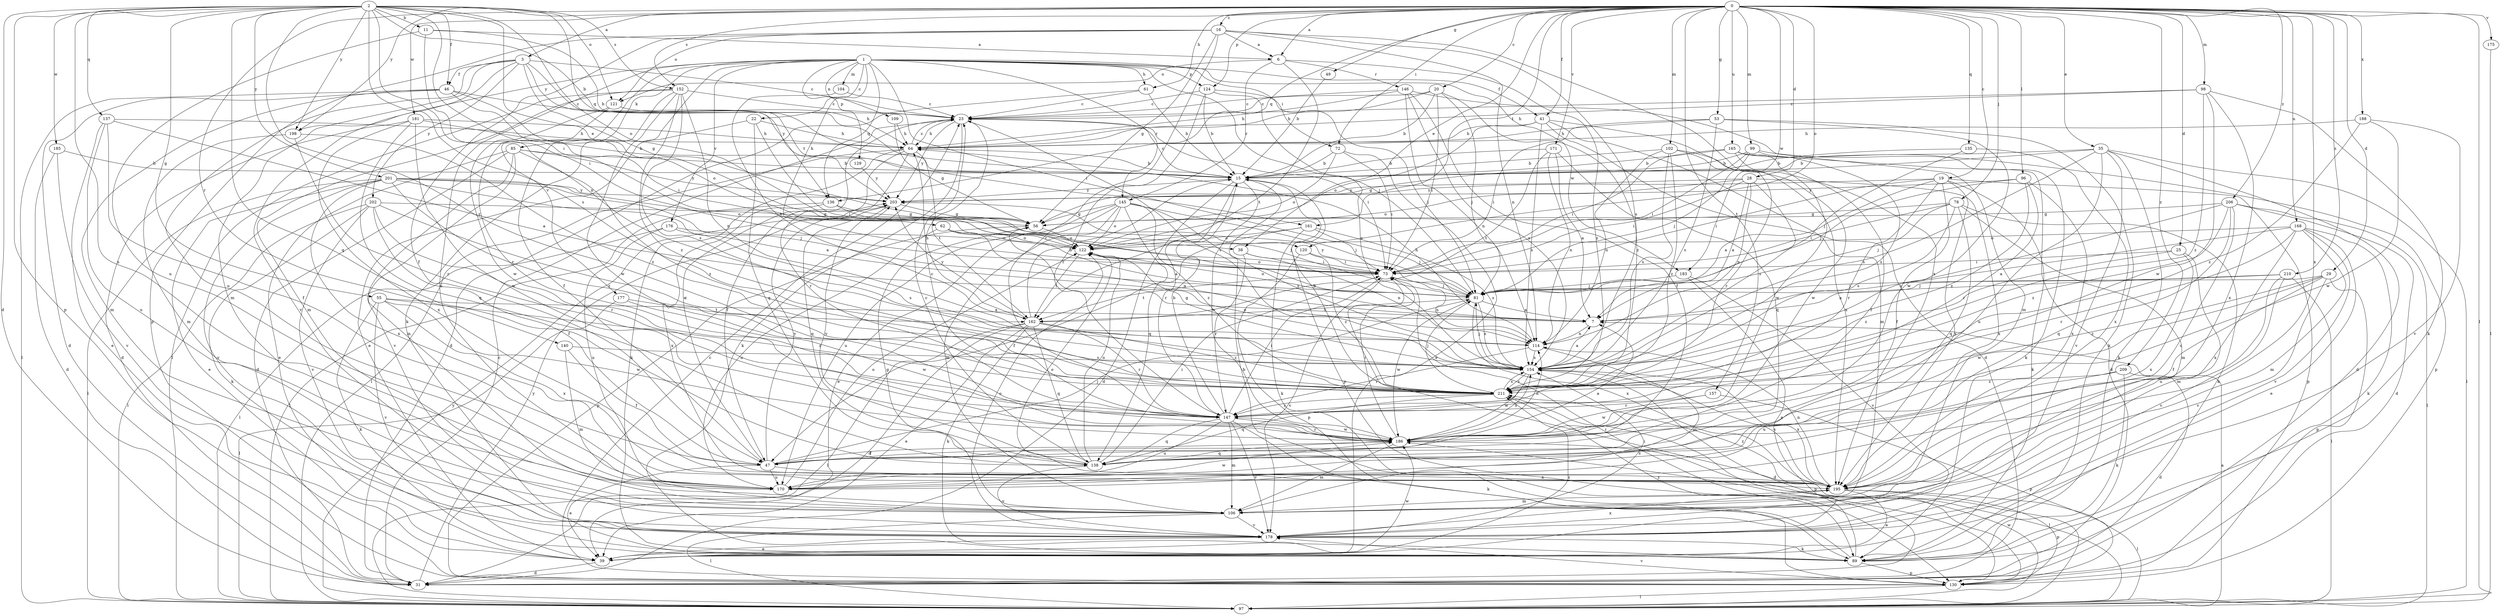 strict digraph  {
0;
1;
2;
3;
6;
7;
11;
15;
16;
19;
20;
22;
23;
25;
28;
29;
31;
35;
38;
39;
41;
46;
47;
49;
53;
55;
56;
61;
62;
64;
72;
73;
78;
81;
85;
89;
96;
97;
98;
99;
102;
104;
106;
109;
114;
120;
121;
122;
124;
129;
130;
135;
136;
137;
138;
140;
145;
146;
147;
152;
154;
157;
161;
162;
165;
168;
170;
171;
175;
176;
177;
178;
181;
183;
185;
186;
188;
195;
198;
201;
202;
203;
206;
209;
210;
211;
0 -> 3  [label=a];
0 -> 6  [label=a];
0 -> 16  [label=c];
0 -> 19  [label=c];
0 -> 20  [label=c];
0 -> 25  [label=d];
0 -> 28  [label=d];
0 -> 29  [label=d];
0 -> 35  [label=e];
0 -> 38  [label=e];
0 -> 41  [label=f];
0 -> 49  [label=g];
0 -> 53  [label=g];
0 -> 61  [label=h];
0 -> 72  [label=i];
0 -> 78  [label=j];
0 -> 96  [label=l];
0 -> 97  [label=l];
0 -> 98  [label=m];
0 -> 99  [label=m];
0 -> 102  [label=m];
0 -> 120  [label=o];
0 -> 124  [label=p];
0 -> 135  [label=q];
0 -> 136  [label=q];
0 -> 140  [label=r];
0 -> 152  [label=s];
0 -> 157  [label=t];
0 -> 161  [label=t];
0 -> 165  [label=u];
0 -> 168  [label=u];
0 -> 171  [label=v];
0 -> 175  [label=v];
0 -> 181  [label=w];
0 -> 183  [label=w];
0 -> 188  [label=x];
0 -> 195  [label=x];
0 -> 198  [label=y];
0 -> 206  [label=z];
0 -> 209  [label=z];
0 -> 210  [label=z];
1 -> 22  [label=c];
1 -> 41  [label=f];
1 -> 61  [label=h];
1 -> 62  [label=h];
1 -> 72  [label=i];
1 -> 73  [label=i];
1 -> 81  [label=j];
1 -> 85  [label=k];
1 -> 89  [label=k];
1 -> 104  [label=m];
1 -> 109  [label=n];
1 -> 124  [label=p];
1 -> 129  [label=p];
1 -> 136  [label=q];
1 -> 145  [label=r];
1 -> 170  [label=u];
1 -> 176  [label=v];
1 -> 177  [label=v];
1 -> 183  [label=w];
1 -> 198  [label=y];
2 -> 11  [label=b];
2 -> 15  [label=b];
2 -> 31  [label=d];
2 -> 38  [label=e];
2 -> 46  [label=f];
2 -> 55  [label=g];
2 -> 73  [label=i];
2 -> 114  [label=n];
2 -> 120  [label=o];
2 -> 121  [label=o];
2 -> 130  [label=p];
2 -> 136  [label=q];
2 -> 137  [label=q];
2 -> 138  [label=q];
2 -> 152  [label=s];
2 -> 154  [label=s];
2 -> 170  [label=u];
2 -> 185  [label=w];
2 -> 198  [label=y];
2 -> 201  [label=y];
2 -> 211  [label=z];
3 -> 23  [label=c];
3 -> 46  [label=f];
3 -> 56  [label=g];
3 -> 106  [label=m];
3 -> 161  [label=t];
3 -> 170  [label=u];
3 -> 178  [label=v];
3 -> 202  [label=y];
3 -> 203  [label=y];
6 -> 121  [label=o];
6 -> 145  [label=r];
6 -> 146  [label=r];
6 -> 162  [label=t];
6 -> 211  [label=z];
7 -> 114  [label=n];
11 -> 6  [label=a];
11 -> 15  [label=b];
11 -> 73  [label=i];
11 -> 170  [label=u];
15 -> 23  [label=c];
15 -> 31  [label=d];
15 -> 130  [label=p];
15 -> 147  [label=r];
15 -> 186  [label=w];
15 -> 203  [label=y];
16 -> 6  [label=a];
16 -> 47  [label=f];
16 -> 56  [label=g];
16 -> 114  [label=n];
16 -> 121  [label=o];
16 -> 130  [label=p];
16 -> 147  [label=r];
16 -> 154  [label=s];
16 -> 195  [label=x];
19 -> 7  [label=a];
19 -> 47  [label=f];
19 -> 73  [label=i];
19 -> 89  [label=k];
19 -> 130  [label=p];
19 -> 147  [label=r];
19 -> 195  [label=x];
19 -> 203  [label=y];
20 -> 15  [label=b];
20 -> 23  [label=c];
20 -> 64  [label=h];
20 -> 73  [label=i];
20 -> 81  [label=j];
20 -> 211  [label=z];
22 -> 39  [label=e];
22 -> 64  [label=h];
22 -> 81  [label=j];
22 -> 138  [label=q];
23 -> 64  [label=h];
23 -> 73  [label=i];
23 -> 89  [label=k];
23 -> 154  [label=s];
23 -> 203  [label=y];
25 -> 73  [label=i];
25 -> 106  [label=m];
25 -> 195  [label=x];
25 -> 211  [label=z];
28 -> 7  [label=a];
28 -> 73  [label=i];
28 -> 114  [label=n];
28 -> 122  [label=o];
28 -> 154  [label=s];
28 -> 195  [label=x];
28 -> 203  [label=y];
29 -> 47  [label=f];
29 -> 81  [label=j];
29 -> 130  [label=p];
29 -> 178  [label=v];
29 -> 186  [label=w];
29 -> 211  [label=z];
31 -> 23  [label=c];
31 -> 203  [label=y];
35 -> 15  [label=b];
35 -> 31  [label=d];
35 -> 56  [label=g];
35 -> 89  [label=k];
35 -> 97  [label=l];
35 -> 154  [label=s];
35 -> 170  [label=u];
35 -> 178  [label=v];
38 -> 73  [label=i];
38 -> 114  [label=n];
38 -> 147  [label=r];
39 -> 31  [label=d];
39 -> 186  [label=w];
39 -> 211  [label=z];
41 -> 31  [label=d];
41 -> 64  [label=h];
41 -> 106  [label=m];
41 -> 122  [label=o];
41 -> 154  [label=s];
41 -> 195  [label=x];
46 -> 23  [label=c];
46 -> 31  [label=d];
46 -> 73  [label=i];
46 -> 97  [label=l];
46 -> 106  [label=m];
46 -> 122  [label=o];
47 -> 23  [label=c];
47 -> 39  [label=e];
47 -> 81  [label=j];
47 -> 170  [label=u];
47 -> 195  [label=x];
47 -> 203  [label=y];
49 -> 15  [label=b];
53 -> 64  [label=h];
53 -> 73  [label=i];
53 -> 89  [label=k];
53 -> 154  [label=s];
53 -> 186  [label=w];
55 -> 7  [label=a];
55 -> 89  [label=k];
55 -> 178  [label=v];
55 -> 186  [label=w];
55 -> 195  [label=x];
55 -> 211  [label=z];
56 -> 122  [label=o];
56 -> 130  [label=p];
61 -> 15  [label=b];
61 -> 23  [label=c];
61 -> 31  [label=d];
62 -> 7  [label=a];
62 -> 114  [label=n];
62 -> 122  [label=o];
62 -> 170  [label=u];
64 -> 15  [label=b];
64 -> 23  [label=c];
64 -> 47  [label=f];
64 -> 89  [label=k];
64 -> 97  [label=l];
64 -> 147  [label=r];
64 -> 162  [label=t];
72 -> 15  [label=b];
72 -> 39  [label=e];
72 -> 73  [label=i];
72 -> 122  [label=o];
73 -> 81  [label=j];
73 -> 114  [label=n];
73 -> 122  [label=o];
73 -> 162  [label=t];
73 -> 178  [label=v];
78 -> 56  [label=g];
78 -> 73  [label=i];
78 -> 81  [label=j];
78 -> 89  [label=k];
78 -> 106  [label=m];
78 -> 138  [label=q];
78 -> 154  [label=s];
81 -> 7  [label=a];
81 -> 122  [label=o];
81 -> 154  [label=s];
81 -> 162  [label=t];
81 -> 186  [label=w];
81 -> 195  [label=x];
81 -> 203  [label=y];
85 -> 15  [label=b];
85 -> 31  [label=d];
85 -> 39  [label=e];
85 -> 106  [label=m];
85 -> 178  [label=v];
85 -> 203  [label=y];
85 -> 211  [label=z];
89 -> 15  [label=b];
89 -> 130  [label=p];
89 -> 211  [label=z];
96 -> 81  [label=j];
96 -> 147  [label=r];
96 -> 195  [label=x];
96 -> 203  [label=y];
96 -> 211  [label=z];
97 -> 7  [label=a];
97 -> 73  [label=i];
97 -> 186  [label=w];
97 -> 203  [label=y];
98 -> 23  [label=c];
98 -> 64  [label=h];
98 -> 89  [label=k];
98 -> 186  [label=w];
98 -> 195  [label=x];
98 -> 211  [label=z];
99 -> 15  [label=b];
99 -> 73  [label=i];
99 -> 81  [label=j];
99 -> 130  [label=p];
99 -> 154  [label=s];
102 -> 15  [label=b];
102 -> 114  [label=n];
102 -> 147  [label=r];
102 -> 154  [label=s];
102 -> 186  [label=w];
102 -> 211  [label=z];
104 -> 23  [label=c];
104 -> 162  [label=t];
106 -> 56  [label=g];
106 -> 97  [label=l];
106 -> 178  [label=v];
109 -> 56  [label=g];
109 -> 64  [label=h];
114 -> 64  [label=h];
114 -> 106  [label=m];
114 -> 147  [label=r];
114 -> 154  [label=s];
120 -> 73  [label=i];
120 -> 130  [label=p];
120 -> 211  [label=z];
121 -> 64  [label=h];
121 -> 147  [label=r];
121 -> 186  [label=w];
122 -> 73  [label=i];
122 -> 162  [label=t];
124 -> 15  [label=b];
124 -> 23  [label=c];
124 -> 81  [label=j];
124 -> 147  [label=r];
124 -> 154  [label=s];
129 -> 203  [label=y];
130 -> 23  [label=c];
130 -> 73  [label=i];
130 -> 97  [label=l];
130 -> 178  [label=v];
135 -> 15  [label=b];
135 -> 81  [label=j];
135 -> 195  [label=x];
136 -> 56  [label=g];
136 -> 81  [label=j];
136 -> 97  [label=l];
136 -> 195  [label=x];
137 -> 7  [label=a];
137 -> 39  [label=e];
137 -> 47  [label=f];
137 -> 64  [label=h];
137 -> 170  [label=u];
138 -> 7  [label=a];
138 -> 23  [label=c];
138 -> 73  [label=i];
138 -> 122  [label=o];
138 -> 178  [label=v];
138 -> 203  [label=y];
140 -> 47  [label=f];
140 -> 106  [label=m];
140 -> 154  [label=s];
145 -> 39  [label=e];
145 -> 56  [label=g];
145 -> 81  [label=j];
145 -> 106  [label=m];
145 -> 122  [label=o];
145 -> 138  [label=q];
145 -> 154  [label=s];
145 -> 170  [label=u];
145 -> 211  [label=z];
146 -> 23  [label=c];
146 -> 47  [label=f];
146 -> 64  [label=h];
146 -> 106  [label=m];
146 -> 114  [label=n];
146 -> 154  [label=s];
147 -> 15  [label=b];
147 -> 23  [label=c];
147 -> 73  [label=i];
147 -> 89  [label=k];
147 -> 106  [label=m];
147 -> 138  [label=q];
147 -> 170  [label=u];
147 -> 178  [label=v];
147 -> 186  [label=w];
152 -> 23  [label=c];
152 -> 47  [label=f];
152 -> 97  [label=l];
152 -> 106  [label=m];
152 -> 114  [label=n];
152 -> 154  [label=s];
152 -> 186  [label=w];
152 -> 211  [label=z];
154 -> 7  [label=a];
154 -> 31  [label=d];
154 -> 56  [label=g];
154 -> 81  [label=j];
154 -> 122  [label=o];
154 -> 186  [label=w];
154 -> 195  [label=x];
154 -> 211  [label=z];
157 -> 130  [label=p];
157 -> 147  [label=r];
157 -> 186  [label=w];
161 -> 47  [label=f];
161 -> 81  [label=j];
161 -> 89  [label=k];
161 -> 122  [label=o];
161 -> 154  [label=s];
162 -> 15  [label=b];
162 -> 31  [label=d];
162 -> 39  [label=e];
162 -> 64  [label=h];
162 -> 89  [label=k];
162 -> 97  [label=l];
162 -> 138  [label=q];
162 -> 147  [label=r];
162 -> 203  [label=y];
162 -> 211  [label=z];
165 -> 15  [label=b];
165 -> 31  [label=d];
165 -> 47  [label=f];
165 -> 73  [label=i];
165 -> 89  [label=k];
165 -> 186  [label=w];
168 -> 7  [label=a];
168 -> 39  [label=e];
168 -> 89  [label=k];
168 -> 106  [label=m];
168 -> 122  [label=o];
168 -> 147  [label=r];
168 -> 178  [label=v];
168 -> 195  [label=x];
170 -> 122  [label=o];
170 -> 186  [label=w];
171 -> 7  [label=a];
171 -> 15  [label=b];
171 -> 114  [label=n];
171 -> 138  [label=q];
171 -> 162  [label=t];
175 -> 97  [label=l];
176 -> 97  [label=l];
176 -> 122  [label=o];
176 -> 154  [label=s];
176 -> 170  [label=u];
177 -> 97  [label=l];
177 -> 162  [label=t];
177 -> 186  [label=w];
178 -> 39  [label=e];
178 -> 89  [label=k];
178 -> 122  [label=o];
178 -> 154  [label=s];
178 -> 195  [label=x];
181 -> 15  [label=b];
181 -> 31  [label=d];
181 -> 64  [label=h];
181 -> 138  [label=q];
181 -> 186  [label=w];
181 -> 195  [label=x];
183 -> 39  [label=e];
183 -> 81  [label=j];
183 -> 178  [label=v];
185 -> 15  [label=b];
185 -> 31  [label=d];
185 -> 178  [label=v];
186 -> 47  [label=f];
186 -> 73  [label=i];
186 -> 97  [label=l];
186 -> 106  [label=m];
186 -> 114  [label=n];
186 -> 138  [label=q];
186 -> 147  [label=r];
186 -> 154  [label=s];
188 -> 64  [label=h];
188 -> 178  [label=v];
188 -> 186  [label=w];
188 -> 211  [label=z];
195 -> 39  [label=e];
195 -> 97  [label=l];
195 -> 106  [label=m];
195 -> 114  [label=n];
195 -> 122  [label=o];
195 -> 130  [label=p];
195 -> 154  [label=s];
195 -> 211  [label=z];
198 -> 106  [label=m];
198 -> 147  [label=r];
198 -> 211  [label=z];
201 -> 7  [label=a];
201 -> 39  [label=e];
201 -> 81  [label=j];
201 -> 97  [label=l];
201 -> 122  [label=o];
201 -> 178  [label=v];
201 -> 195  [label=x];
201 -> 203  [label=y];
201 -> 211  [label=z];
202 -> 47  [label=f];
202 -> 56  [label=g];
202 -> 89  [label=k];
202 -> 97  [label=l];
202 -> 147  [label=r];
202 -> 178  [label=v];
202 -> 211  [label=z];
203 -> 56  [label=g];
203 -> 138  [label=q];
206 -> 31  [label=d];
206 -> 56  [label=g];
206 -> 97  [label=l];
206 -> 138  [label=q];
206 -> 154  [label=s];
206 -> 170  [label=u];
206 -> 211  [label=z];
209 -> 31  [label=d];
209 -> 89  [label=k];
209 -> 170  [label=u];
209 -> 211  [label=z];
210 -> 7  [label=a];
210 -> 81  [label=j];
210 -> 97  [label=l];
210 -> 170  [label=u];
210 -> 178  [label=v];
211 -> 15  [label=b];
211 -> 81  [label=j];
211 -> 130  [label=p];
211 -> 138  [label=q];
211 -> 147  [label=r];
211 -> 154  [label=s];
}

